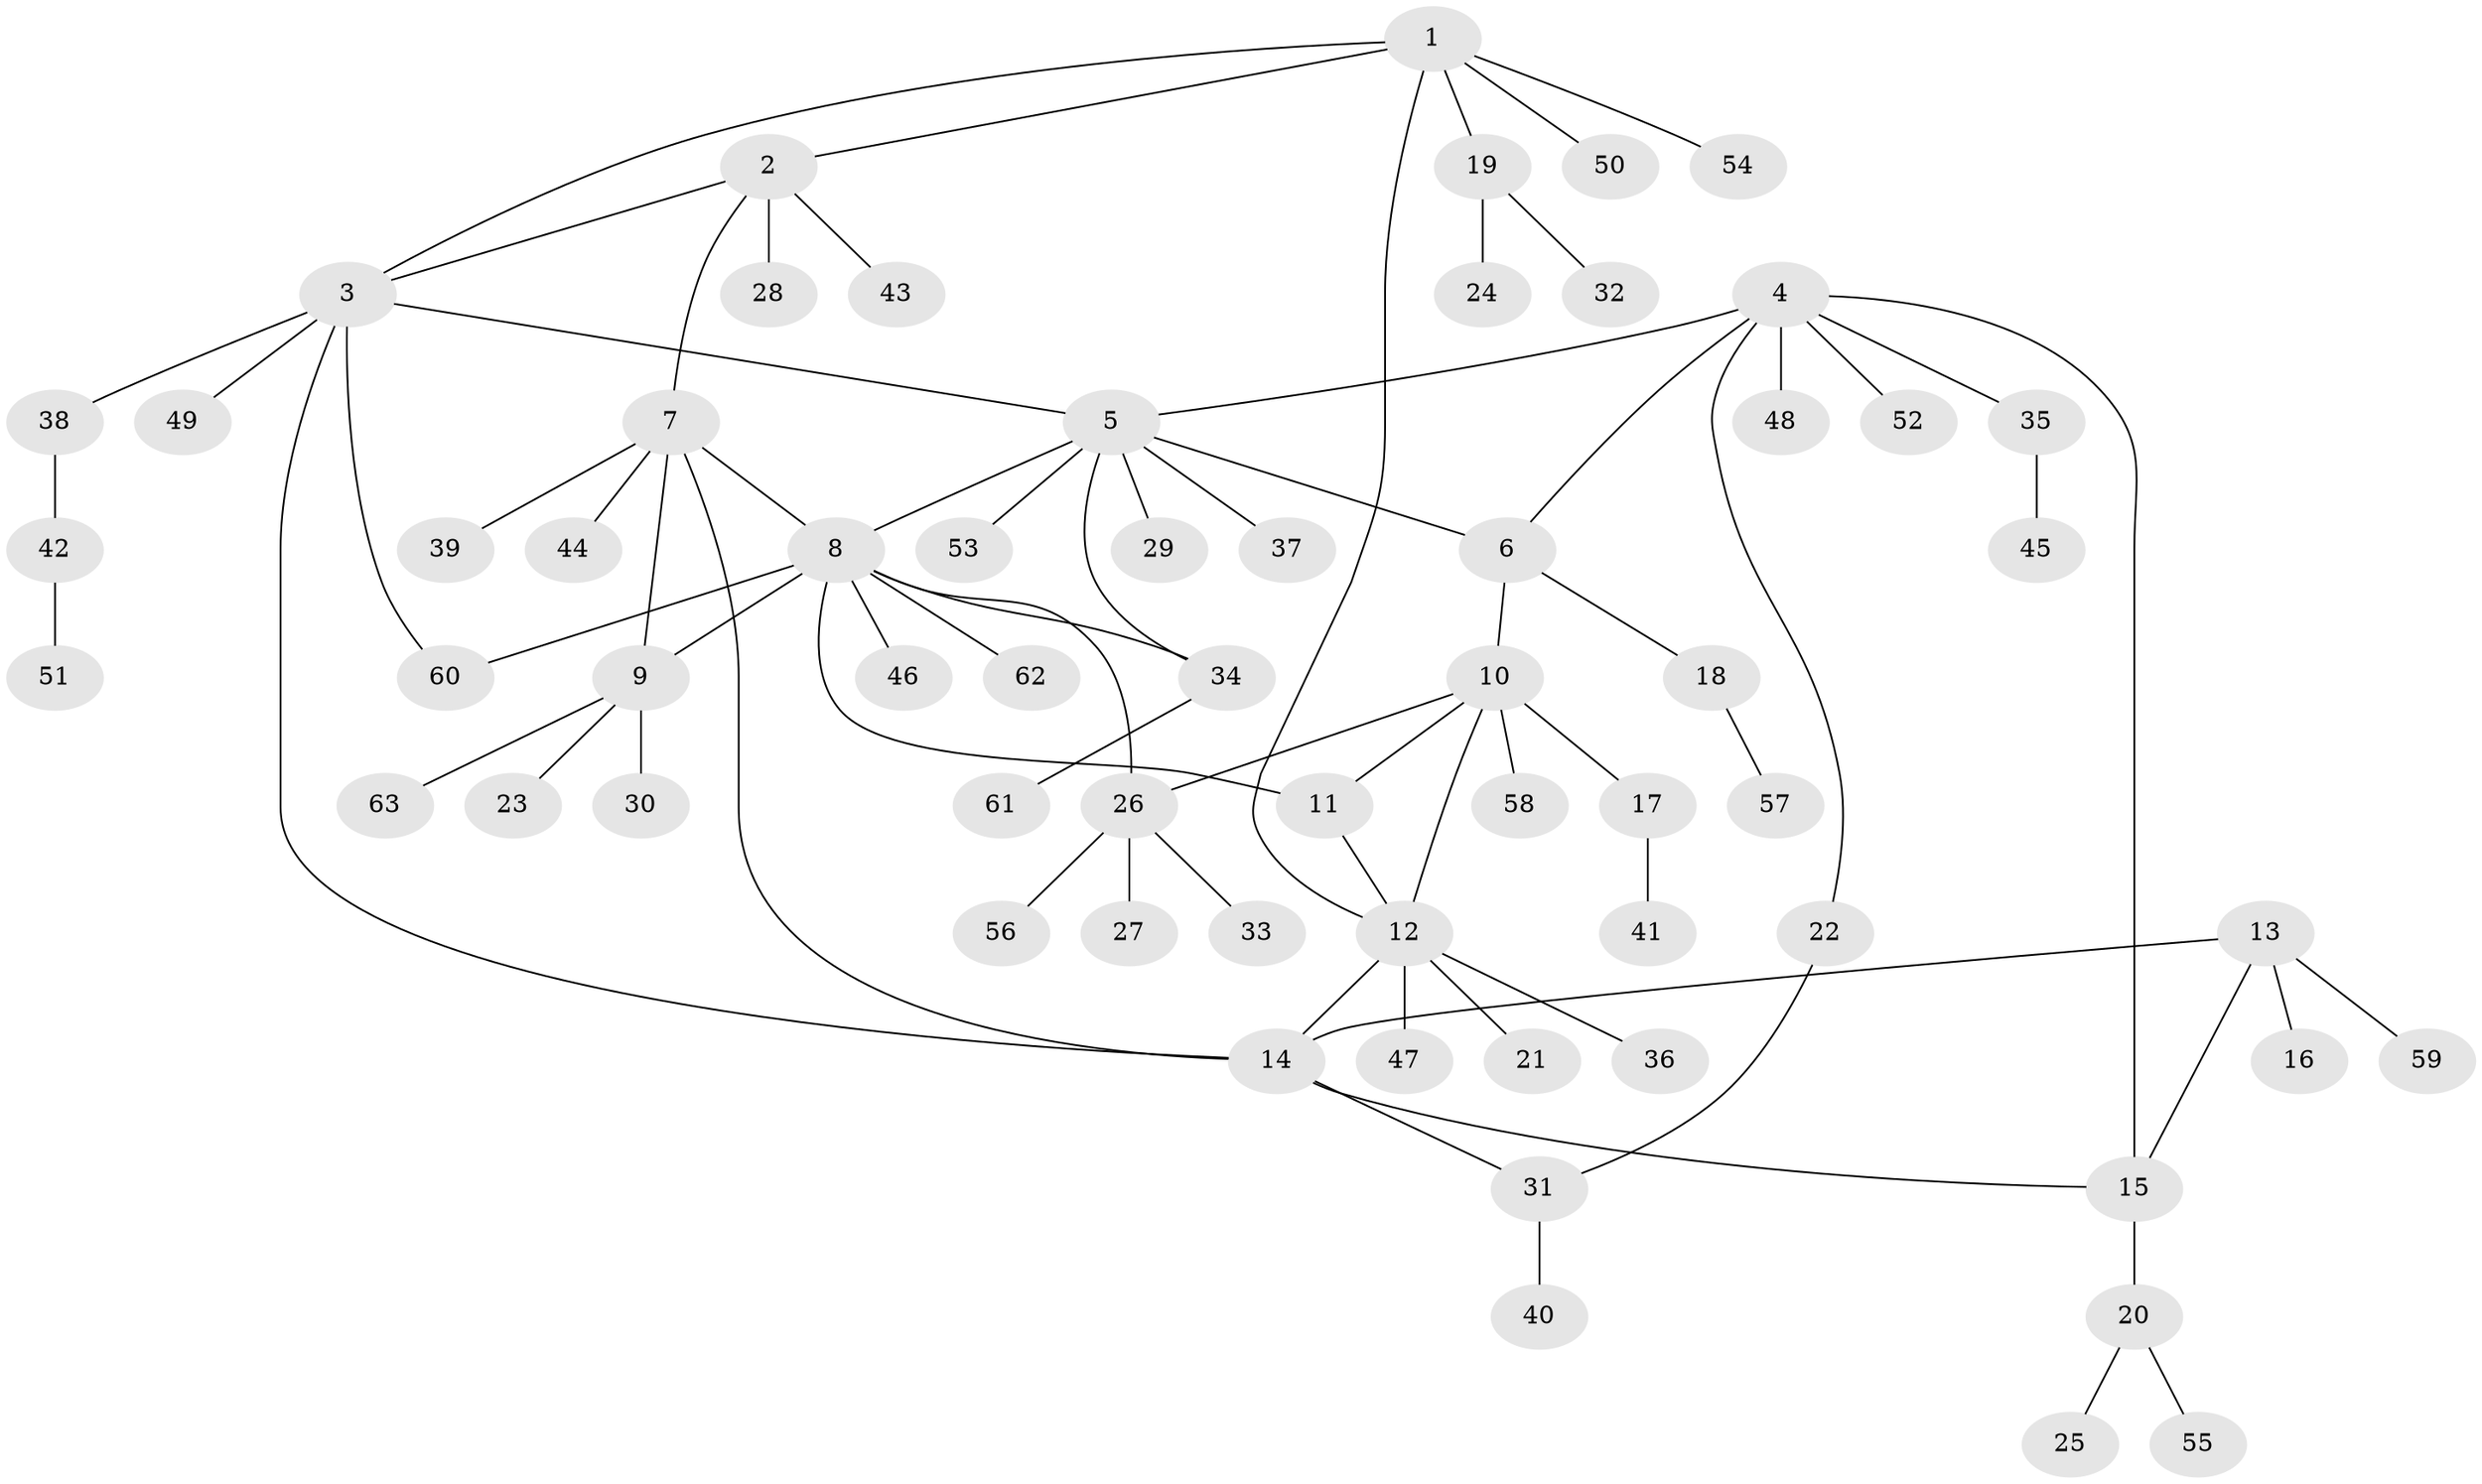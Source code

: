 // Generated by graph-tools (version 1.1) at 2025/26/03/09/25 03:26:47]
// undirected, 63 vertices, 77 edges
graph export_dot {
graph [start="1"]
  node [color=gray90,style=filled];
  1;
  2;
  3;
  4;
  5;
  6;
  7;
  8;
  9;
  10;
  11;
  12;
  13;
  14;
  15;
  16;
  17;
  18;
  19;
  20;
  21;
  22;
  23;
  24;
  25;
  26;
  27;
  28;
  29;
  30;
  31;
  32;
  33;
  34;
  35;
  36;
  37;
  38;
  39;
  40;
  41;
  42;
  43;
  44;
  45;
  46;
  47;
  48;
  49;
  50;
  51;
  52;
  53;
  54;
  55;
  56;
  57;
  58;
  59;
  60;
  61;
  62;
  63;
  1 -- 2;
  1 -- 3;
  1 -- 12;
  1 -- 19;
  1 -- 50;
  1 -- 54;
  2 -- 3;
  2 -- 7;
  2 -- 28;
  2 -- 43;
  3 -- 5;
  3 -- 14;
  3 -- 38;
  3 -- 49;
  3 -- 60;
  4 -- 5;
  4 -- 6;
  4 -- 15;
  4 -- 22;
  4 -- 35;
  4 -- 48;
  4 -- 52;
  5 -- 6;
  5 -- 8;
  5 -- 29;
  5 -- 34;
  5 -- 37;
  5 -- 53;
  6 -- 10;
  6 -- 18;
  7 -- 8;
  7 -- 9;
  7 -- 14;
  7 -- 39;
  7 -- 44;
  8 -- 9;
  8 -- 11;
  8 -- 26;
  8 -- 34;
  8 -- 46;
  8 -- 60;
  8 -- 62;
  9 -- 23;
  9 -- 30;
  9 -- 63;
  10 -- 11;
  10 -- 12;
  10 -- 17;
  10 -- 26;
  10 -- 58;
  11 -- 12;
  12 -- 14;
  12 -- 21;
  12 -- 36;
  12 -- 47;
  13 -- 14;
  13 -- 15;
  13 -- 16;
  13 -- 59;
  14 -- 15;
  14 -- 31;
  15 -- 20;
  17 -- 41;
  18 -- 57;
  19 -- 24;
  19 -- 32;
  20 -- 25;
  20 -- 55;
  22 -- 31;
  26 -- 27;
  26 -- 33;
  26 -- 56;
  31 -- 40;
  34 -- 61;
  35 -- 45;
  38 -- 42;
  42 -- 51;
}
